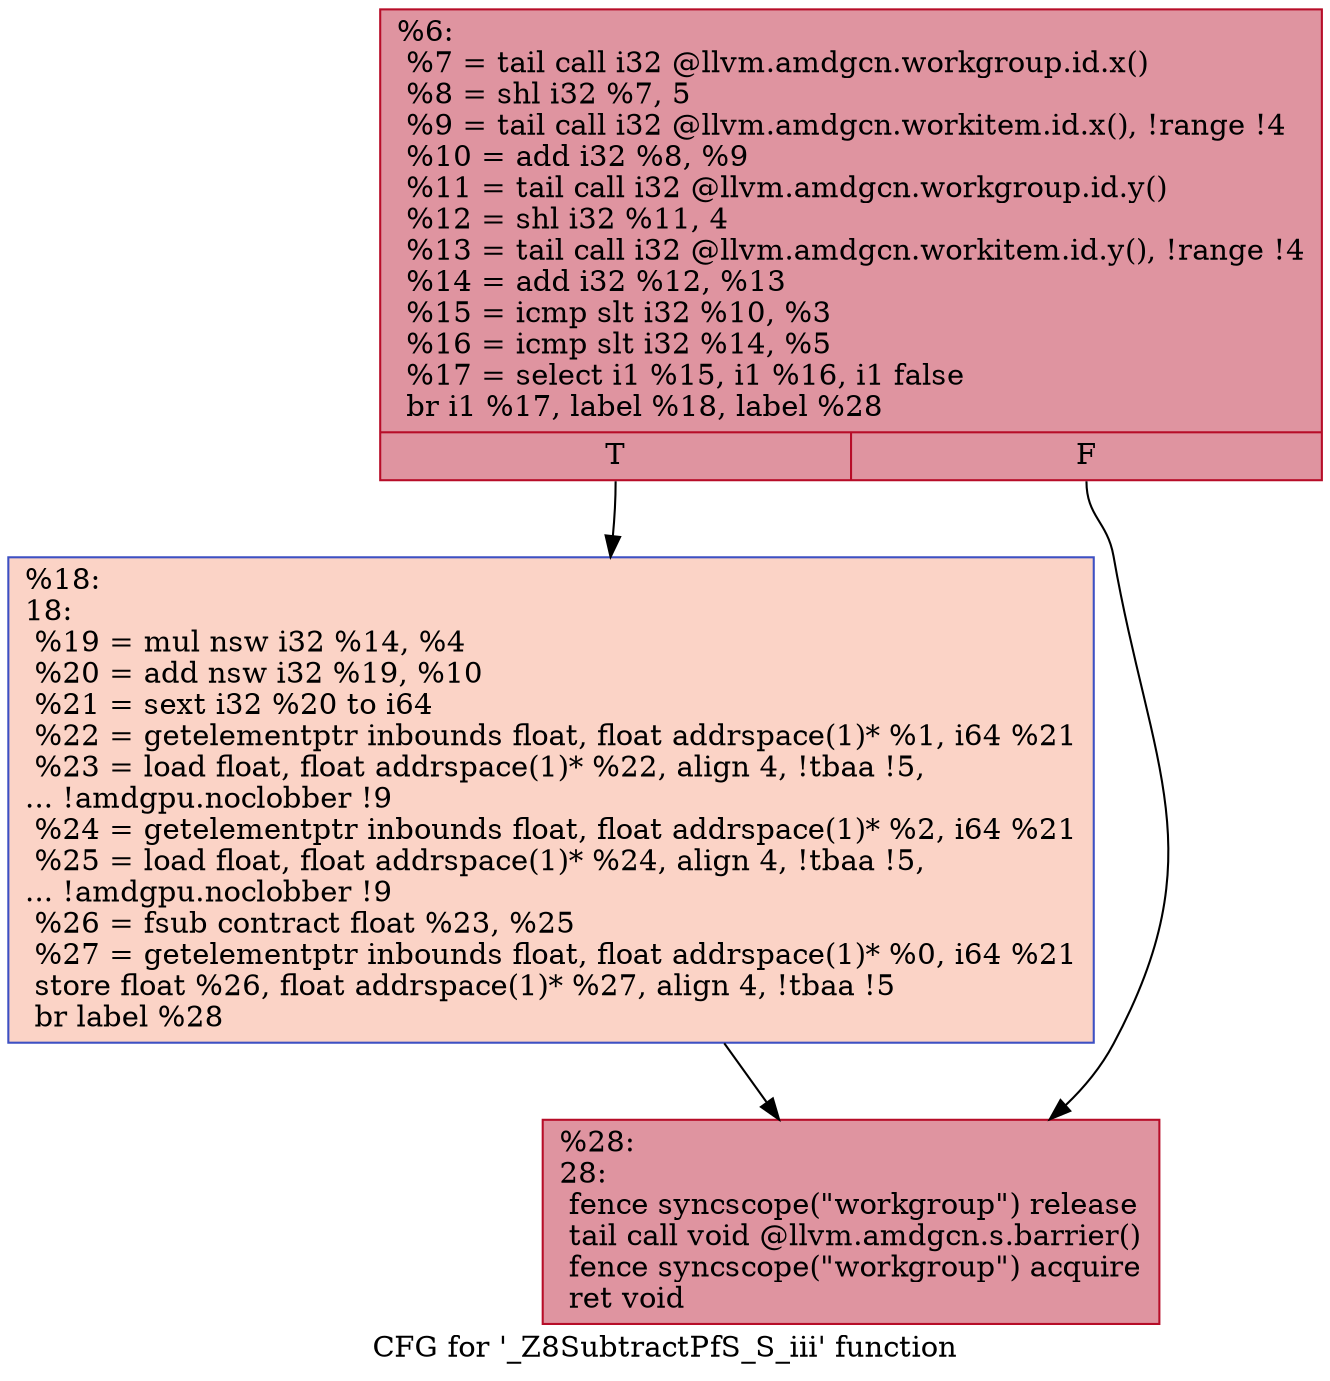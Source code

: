 digraph "CFG for '_Z8SubtractPfS_S_iii' function" {
	label="CFG for '_Z8SubtractPfS_S_iii' function";

	Node0x46662f0 [shape=record,color="#b70d28ff", style=filled, fillcolor="#b70d2870",label="{%6:\l  %7 = tail call i32 @llvm.amdgcn.workgroup.id.x()\l  %8 = shl i32 %7, 5\l  %9 = tail call i32 @llvm.amdgcn.workitem.id.x(), !range !4\l  %10 = add i32 %8, %9\l  %11 = tail call i32 @llvm.amdgcn.workgroup.id.y()\l  %12 = shl i32 %11, 4\l  %13 = tail call i32 @llvm.amdgcn.workitem.id.y(), !range !4\l  %14 = add i32 %12, %13\l  %15 = icmp slt i32 %10, %3\l  %16 = icmp slt i32 %14, %5\l  %17 = select i1 %15, i1 %16, i1 false\l  br i1 %17, label %18, label %28\l|{<s0>T|<s1>F}}"];
	Node0x46662f0:s0 -> Node0x4666ba0;
	Node0x46662f0:s1 -> Node0x4668870;
	Node0x4666ba0 [shape=record,color="#3d50c3ff", style=filled, fillcolor="#f59c7d70",label="{%18:\l18:                                               \l  %19 = mul nsw i32 %14, %4\l  %20 = add nsw i32 %19, %10\l  %21 = sext i32 %20 to i64\l  %22 = getelementptr inbounds float, float addrspace(1)* %1, i64 %21\l  %23 = load float, float addrspace(1)* %22, align 4, !tbaa !5,\l... !amdgpu.noclobber !9\l  %24 = getelementptr inbounds float, float addrspace(1)* %2, i64 %21\l  %25 = load float, float addrspace(1)* %24, align 4, !tbaa !5,\l... !amdgpu.noclobber !9\l  %26 = fsub contract float %23, %25\l  %27 = getelementptr inbounds float, float addrspace(1)* %0, i64 %21\l  store float %26, float addrspace(1)* %27, align 4, !tbaa !5\l  br label %28\l}"];
	Node0x4666ba0 -> Node0x4668870;
	Node0x4668870 [shape=record,color="#b70d28ff", style=filled, fillcolor="#b70d2870",label="{%28:\l28:                                               \l  fence syncscope(\"workgroup\") release\l  tail call void @llvm.amdgcn.s.barrier()\l  fence syncscope(\"workgroup\") acquire\l  ret void\l}"];
}
